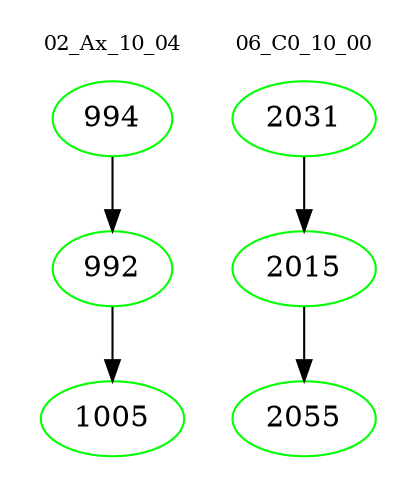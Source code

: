 digraph{
subgraph cluster_0 {
color = white
label = "02_Ax_10_04";
fontsize=10;
T0_994 [label="994", color="green"]
T0_994 -> T0_992 [color="black"]
T0_992 [label="992", color="green"]
T0_992 -> T0_1005 [color="black"]
T0_1005 [label="1005", color="green"]
}
subgraph cluster_1 {
color = white
label = "06_C0_10_00";
fontsize=10;
T1_2031 [label="2031", color="green"]
T1_2031 -> T1_2015 [color="black"]
T1_2015 [label="2015", color="green"]
T1_2015 -> T1_2055 [color="black"]
T1_2055 [label="2055", color="green"]
}
}
